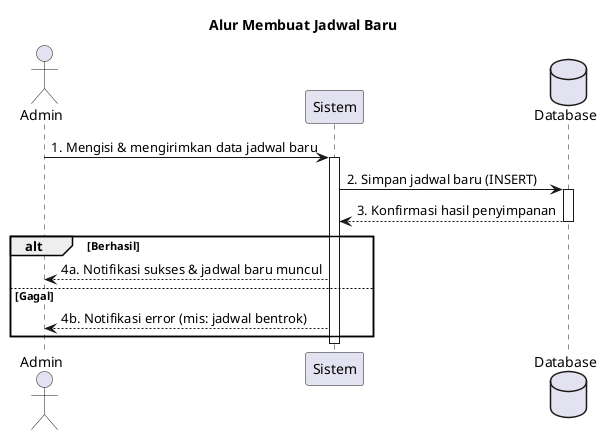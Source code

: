 @startuml
actor Admin
participant "Sistem" as System
database "Database" as DB

title Alur Membuat Jadwal Baru

Admin -> System : 1. Mengisi & mengirimkan data jadwal baru
activate System

System -> DB : 2. Simpan jadwal baru (INSERT)
activate DB
DB --> System : 3. Konfirmasi hasil penyimpanan
deactivate DB

alt Berhasil
    System --> Admin : 4a. Notifikasi sukses & jadwal baru muncul
else Gagal
    System --> Admin : 4b. Notifikasi error (mis: jadwal bentrok)
end
deactivate System
@enduml